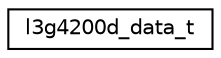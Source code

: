 digraph "Graphical Class Hierarchy"
{
 // LATEX_PDF_SIZE
  edge [fontname="Helvetica",fontsize="10",labelfontname="Helvetica",labelfontsize="10"];
  node [fontname="Helvetica",fontsize="10",shape=record];
  rankdir="LR";
  Node0 [label="l3g4200d_data_t",height=0.2,width=0.4,color="black", fillcolor="white", style="filled",URL="$structl3g4200d__data__t.html",tooltip="Result vector for gyro measurement."];
}
